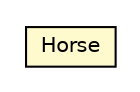 #!/usr/local/bin/dot
#
# Class diagram 
# Generated by UMLGraph version R5_6-24-gf6e263 (http://www.umlgraph.org/)
#

digraph G {
	edge [fontname="Helvetica",fontsize=10,labelfontname="Helvetica",labelfontsize=10];
	node [fontname="Helvetica",fontsize=10,shape=plaintext];
	nodesep=0.25;
	ranksep=0.5;
	// net.trajano.doxdb.sample.json.Horse
	c74 [label=<<table title="net.trajano.doxdb.sample.json.Horse" border="0" cellborder="1" cellspacing="0" cellpadding="2" port="p" bgcolor="lemonChiffon" href="./Horse.html">
		<tr><td><table border="0" cellspacing="0" cellpadding="1">
<tr><td align="center" balign="center"> Horse </td></tr>
		</table></td></tr>
		</table>>, URL="./Horse.html", fontname="Helvetica", fontcolor="black", fontsize=10.0];
}

